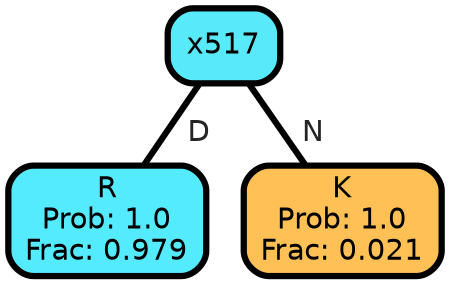 graph Tree {
node [shape=box, style="filled, rounded",color="black",penwidth="3",fontcolor="black",                 fontname=helvetica] ;
graph [ranksep="0 equally", splines=straight,                 bgcolor=transparent, dpi=200] ;
edge [fontname=helvetica, fontweight=bold,fontcolor=grey14,color=black] ;
0 [label="R
Prob: 1.0
Frac: 0.979", fillcolor="#55ebff"] ;
1 [label="x517", fillcolor="#58eafb"] ;
2 [label="K
Prob: 1.0
Frac: 0.021", fillcolor="#ffc155"] ;
1 -- 0 [label=" D",penwidth=3] ;
1 -- 2 [label=" N",penwidth=3] ;
{rank = same;}}